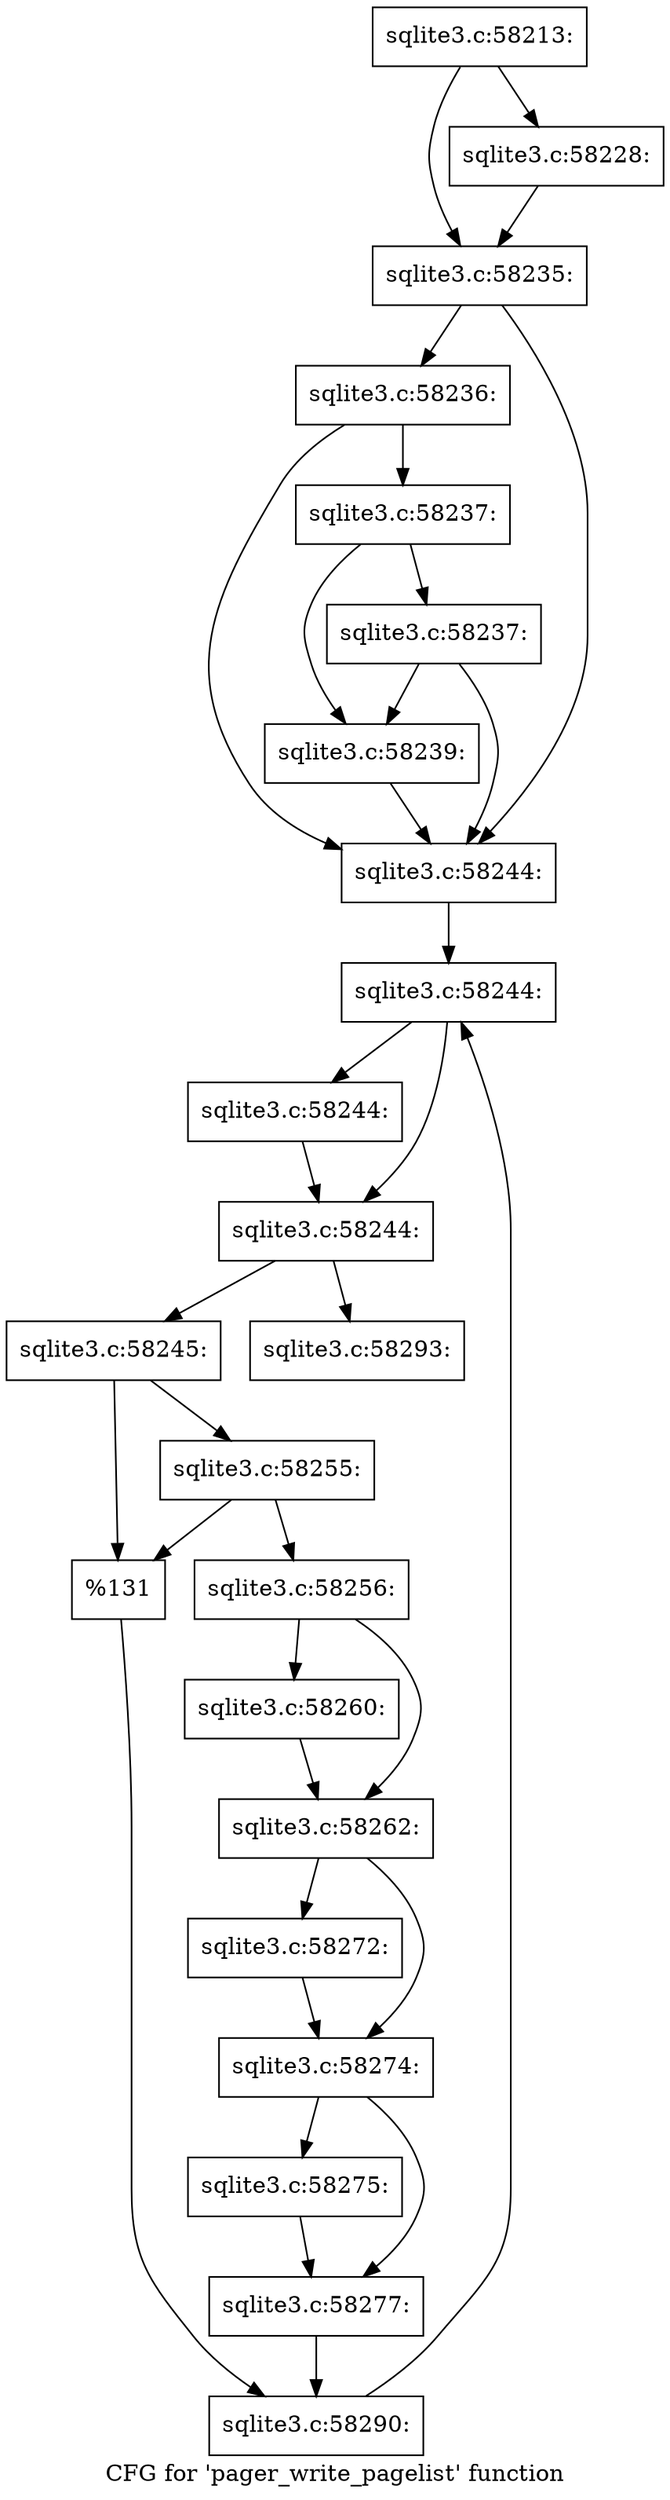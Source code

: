 digraph "CFG for 'pager_write_pagelist' function" {
	label="CFG for 'pager_write_pagelist' function";

	Node0x55c0f74b3270 [shape=record,label="{sqlite3.c:58213:}"];
	Node0x55c0f74b3270 -> Node0x55c0f74b5bc0;
	Node0x55c0f74b3270 -> Node0x55c0f74b5b70;
	Node0x55c0f74b5b70 [shape=record,label="{sqlite3.c:58228:}"];
	Node0x55c0f74b5b70 -> Node0x55c0f74b5bc0;
	Node0x55c0f74b5bc0 [shape=record,label="{sqlite3.c:58235:}"];
	Node0x55c0f74b5bc0 -> Node0x55c0f74b6dd0;
	Node0x55c0f74b5bc0 -> Node0x55c0f74b67e0;
	Node0x55c0f74b6dd0 [shape=record,label="{sqlite3.c:58236:}"];
	Node0x55c0f74b6dd0 -> Node0x55c0f74b6d50;
	Node0x55c0f74b6dd0 -> Node0x55c0f74b67e0;
	Node0x55c0f74b6d50 [shape=record,label="{sqlite3.c:58237:}"];
	Node0x55c0f74b6d50 -> Node0x55c0f56f5eb0;
	Node0x55c0f74b6d50 -> Node0x55c0f74b73d0;
	Node0x55c0f74b73d0 [shape=record,label="{sqlite3.c:58237:}"];
	Node0x55c0f74b73d0 -> Node0x55c0f56f5eb0;
	Node0x55c0f74b73d0 -> Node0x55c0f74b67e0;
	Node0x55c0f56f5eb0 [shape=record,label="{sqlite3.c:58239:}"];
	Node0x55c0f56f5eb0 -> Node0x55c0f74b67e0;
	Node0x55c0f74b67e0 [shape=record,label="{sqlite3.c:58244:}"];
	Node0x55c0f74b67e0 -> Node0x55c0f74b8f30;
	Node0x55c0f74b8f30 [shape=record,label="{sqlite3.c:58244:}"];
	Node0x55c0f74b8f30 -> Node0x55c0f74b9160;
	Node0x55c0f74b8f30 -> Node0x55c0f74b9110;
	Node0x55c0f74b9160 [shape=record,label="{sqlite3.c:58244:}"];
	Node0x55c0f74b9160 -> Node0x55c0f74b9110;
	Node0x55c0f74b9110 [shape=record,label="{sqlite3.c:58244:}"];
	Node0x55c0f74b9110 -> Node0x55c0f74b96e0;
	Node0x55c0f74b9110 -> Node0x55c0f74b9090;
	Node0x55c0f74b96e0 [shape=record,label="{sqlite3.c:58245:}"];
	Node0x55c0f74b96e0 -> Node0x55c0f74b9ef0;
	Node0x55c0f74b96e0 -> Node0x55c0f74b9ea0;
	Node0x55c0f74b9ef0 [shape=record,label="{sqlite3.c:58255:}"];
	Node0x55c0f74b9ef0 -> Node0x55c0f74b9e00;
	Node0x55c0f74b9ef0 -> Node0x55c0f74b9ea0;
	Node0x55c0f74b9e00 [shape=record,label="{sqlite3.c:58256:}"];
	Node0x55c0f74b9e00 -> Node0x55c0f74bb580;
	Node0x55c0f74b9e00 -> Node0x55c0f74bb5d0;
	Node0x55c0f74bb580 [shape=record,label="{sqlite3.c:58260:}"];
	Node0x55c0f74bb580 -> Node0x55c0f74bb5d0;
	Node0x55c0f74bb5d0 [shape=record,label="{sqlite3.c:58262:}"];
	Node0x55c0f74bb5d0 -> Node0x55c0f74bc730;
	Node0x55c0f74bb5d0 -> Node0x55c0f74bc780;
	Node0x55c0f74bc730 [shape=record,label="{sqlite3.c:58272:}"];
	Node0x55c0f74bc730 -> Node0x55c0f74bc780;
	Node0x55c0f74bc780 [shape=record,label="{sqlite3.c:58274:}"];
	Node0x55c0f74bc780 -> Node0x55c0f74bd0f0;
	Node0x55c0f74bc780 -> Node0x55c0f74bd140;
	Node0x55c0f74bd0f0 [shape=record,label="{sqlite3.c:58275:}"];
	Node0x55c0f74bd0f0 -> Node0x55c0f74bd140;
	Node0x55c0f74bd140 [shape=record,label="{sqlite3.c:58277:}"];
	Node0x55c0f74bd140 -> Node0x55c0f74b9e50;
	Node0x55c0f74b9ea0 [shape=record,label="{%131}"];
	Node0x55c0f74b9ea0 -> Node0x55c0f74b9e50;
	Node0x55c0f74b9e50 [shape=record,label="{sqlite3.c:58290:}"];
	Node0x55c0f74b9e50 -> Node0x55c0f74b8f30;
	Node0x55c0f74b9090 [shape=record,label="{sqlite3.c:58293:}"];
}
